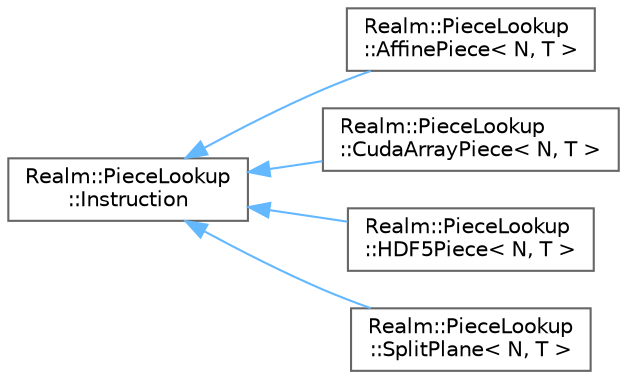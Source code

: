 digraph "Graphical Class Hierarchy"
{
 // LATEX_PDF_SIZE
  bgcolor="transparent";
  edge [fontname=Helvetica,fontsize=10,labelfontname=Helvetica,labelfontsize=10];
  node [fontname=Helvetica,fontsize=10,shape=box,height=0.2,width=0.4];
  rankdir="LR";
  Node0 [id="Node000000",label="Realm::PieceLookup\l::Instruction",height=0.2,width=0.4,color="grey40", fillcolor="white", style="filled",URL="$structRealm_1_1PieceLookup_1_1Instruction.html",tooltip=" "];
  Node0 -> Node1 [id="edge253_Node000000_Node000001",dir="back",color="steelblue1",style="solid",tooltip=" "];
  Node1 [id="Node000001",label="Realm::PieceLookup\l::AffinePiece\< N, T \>",height=0.2,width=0.4,color="grey40", fillcolor="white", style="filled",URL="$structRealm_1_1PieceLookup_1_1AffinePiece.html",tooltip=" "];
  Node0 -> Node2 [id="edge254_Node000000_Node000002",dir="back",color="steelblue1",style="solid",tooltip=" "];
  Node2 [id="Node000002",label="Realm::PieceLookup\l::CudaArrayPiece\< N, T \>",height=0.2,width=0.4,color="grey40", fillcolor="white", style="filled",URL="$structRealm_1_1PieceLookup_1_1CudaArrayPiece.html",tooltip=" "];
  Node0 -> Node3 [id="edge255_Node000000_Node000003",dir="back",color="steelblue1",style="solid",tooltip=" "];
  Node3 [id="Node000003",label="Realm::PieceLookup\l::HDF5Piece\< N, T \>",height=0.2,width=0.4,color="grey40", fillcolor="white", style="filled",URL="$structRealm_1_1PieceLookup_1_1HDF5Piece.html",tooltip=" "];
  Node0 -> Node4 [id="edge256_Node000000_Node000004",dir="back",color="steelblue1",style="solid",tooltip=" "];
  Node4 [id="Node000004",label="Realm::PieceLookup\l::SplitPlane\< N, T \>",height=0.2,width=0.4,color="grey40", fillcolor="white", style="filled",URL="$structRealm_1_1PieceLookup_1_1SplitPlane.html",tooltip=" "];
}

